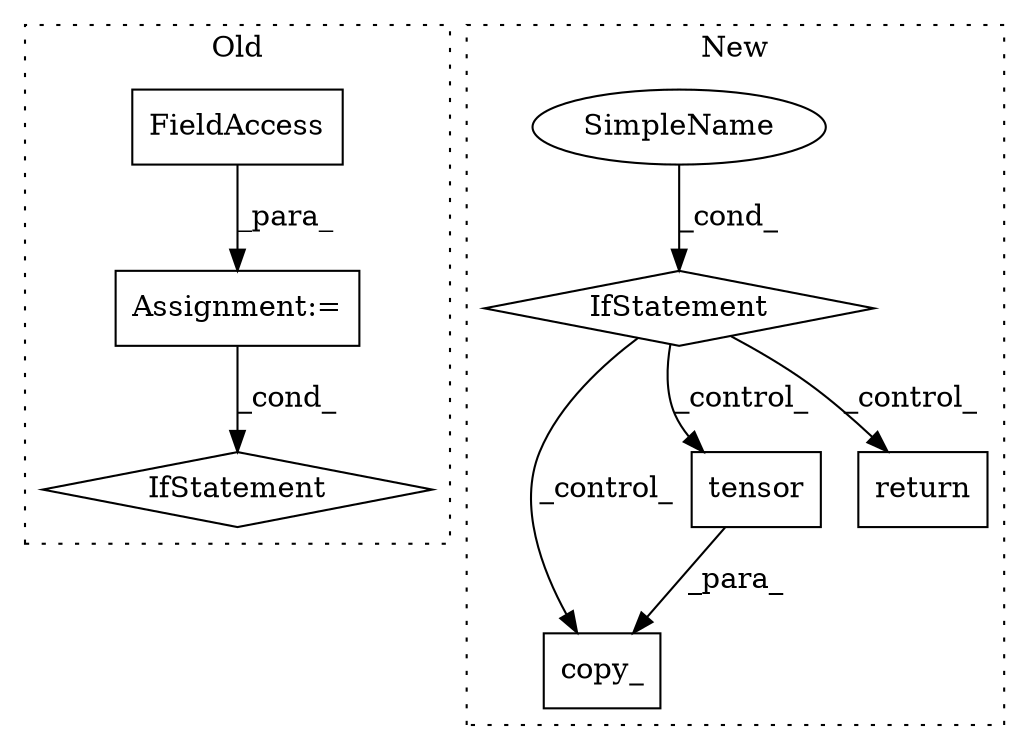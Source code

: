 digraph G {
subgraph cluster0 {
1 [label="IfStatement" a="25" s="5593,5636" l="8,2" shape="diamond"];
5 [label="Assignment:=" a="7" s="5447" l="1" shape="box"];
6 [label="FieldAccess" a="22" s="5448" l="10" shape="box"];
label = "Old";
style="dotted";
}
subgraph cluster1 {
2 [label="copy_" a="32" s="6200,6224" l="6,1" shape="box"];
3 [label="IfStatement" a="25" s="5645,5662" l="4,2" shape="diamond"];
4 [label="SimpleName" a="42" s="5649" l="13" shape="ellipse"];
7 [label="tensor" a="32" s="6212,6223" l="7,1" shape="box"];
8 [label="return" a="41" s="5672" l="7" shape="box"];
label = "New";
style="dotted";
}
3 -> 8 [label="_control_"];
3 -> 2 [label="_control_"];
3 -> 7 [label="_control_"];
4 -> 3 [label="_cond_"];
5 -> 1 [label="_cond_"];
6 -> 5 [label="_para_"];
7 -> 2 [label="_para_"];
}